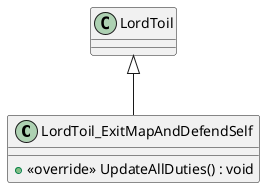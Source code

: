 @startuml
class LordToil_ExitMapAndDefendSelf {
    + <<override>> UpdateAllDuties() : void
}
LordToil <|-- LordToil_ExitMapAndDefendSelf
@enduml
